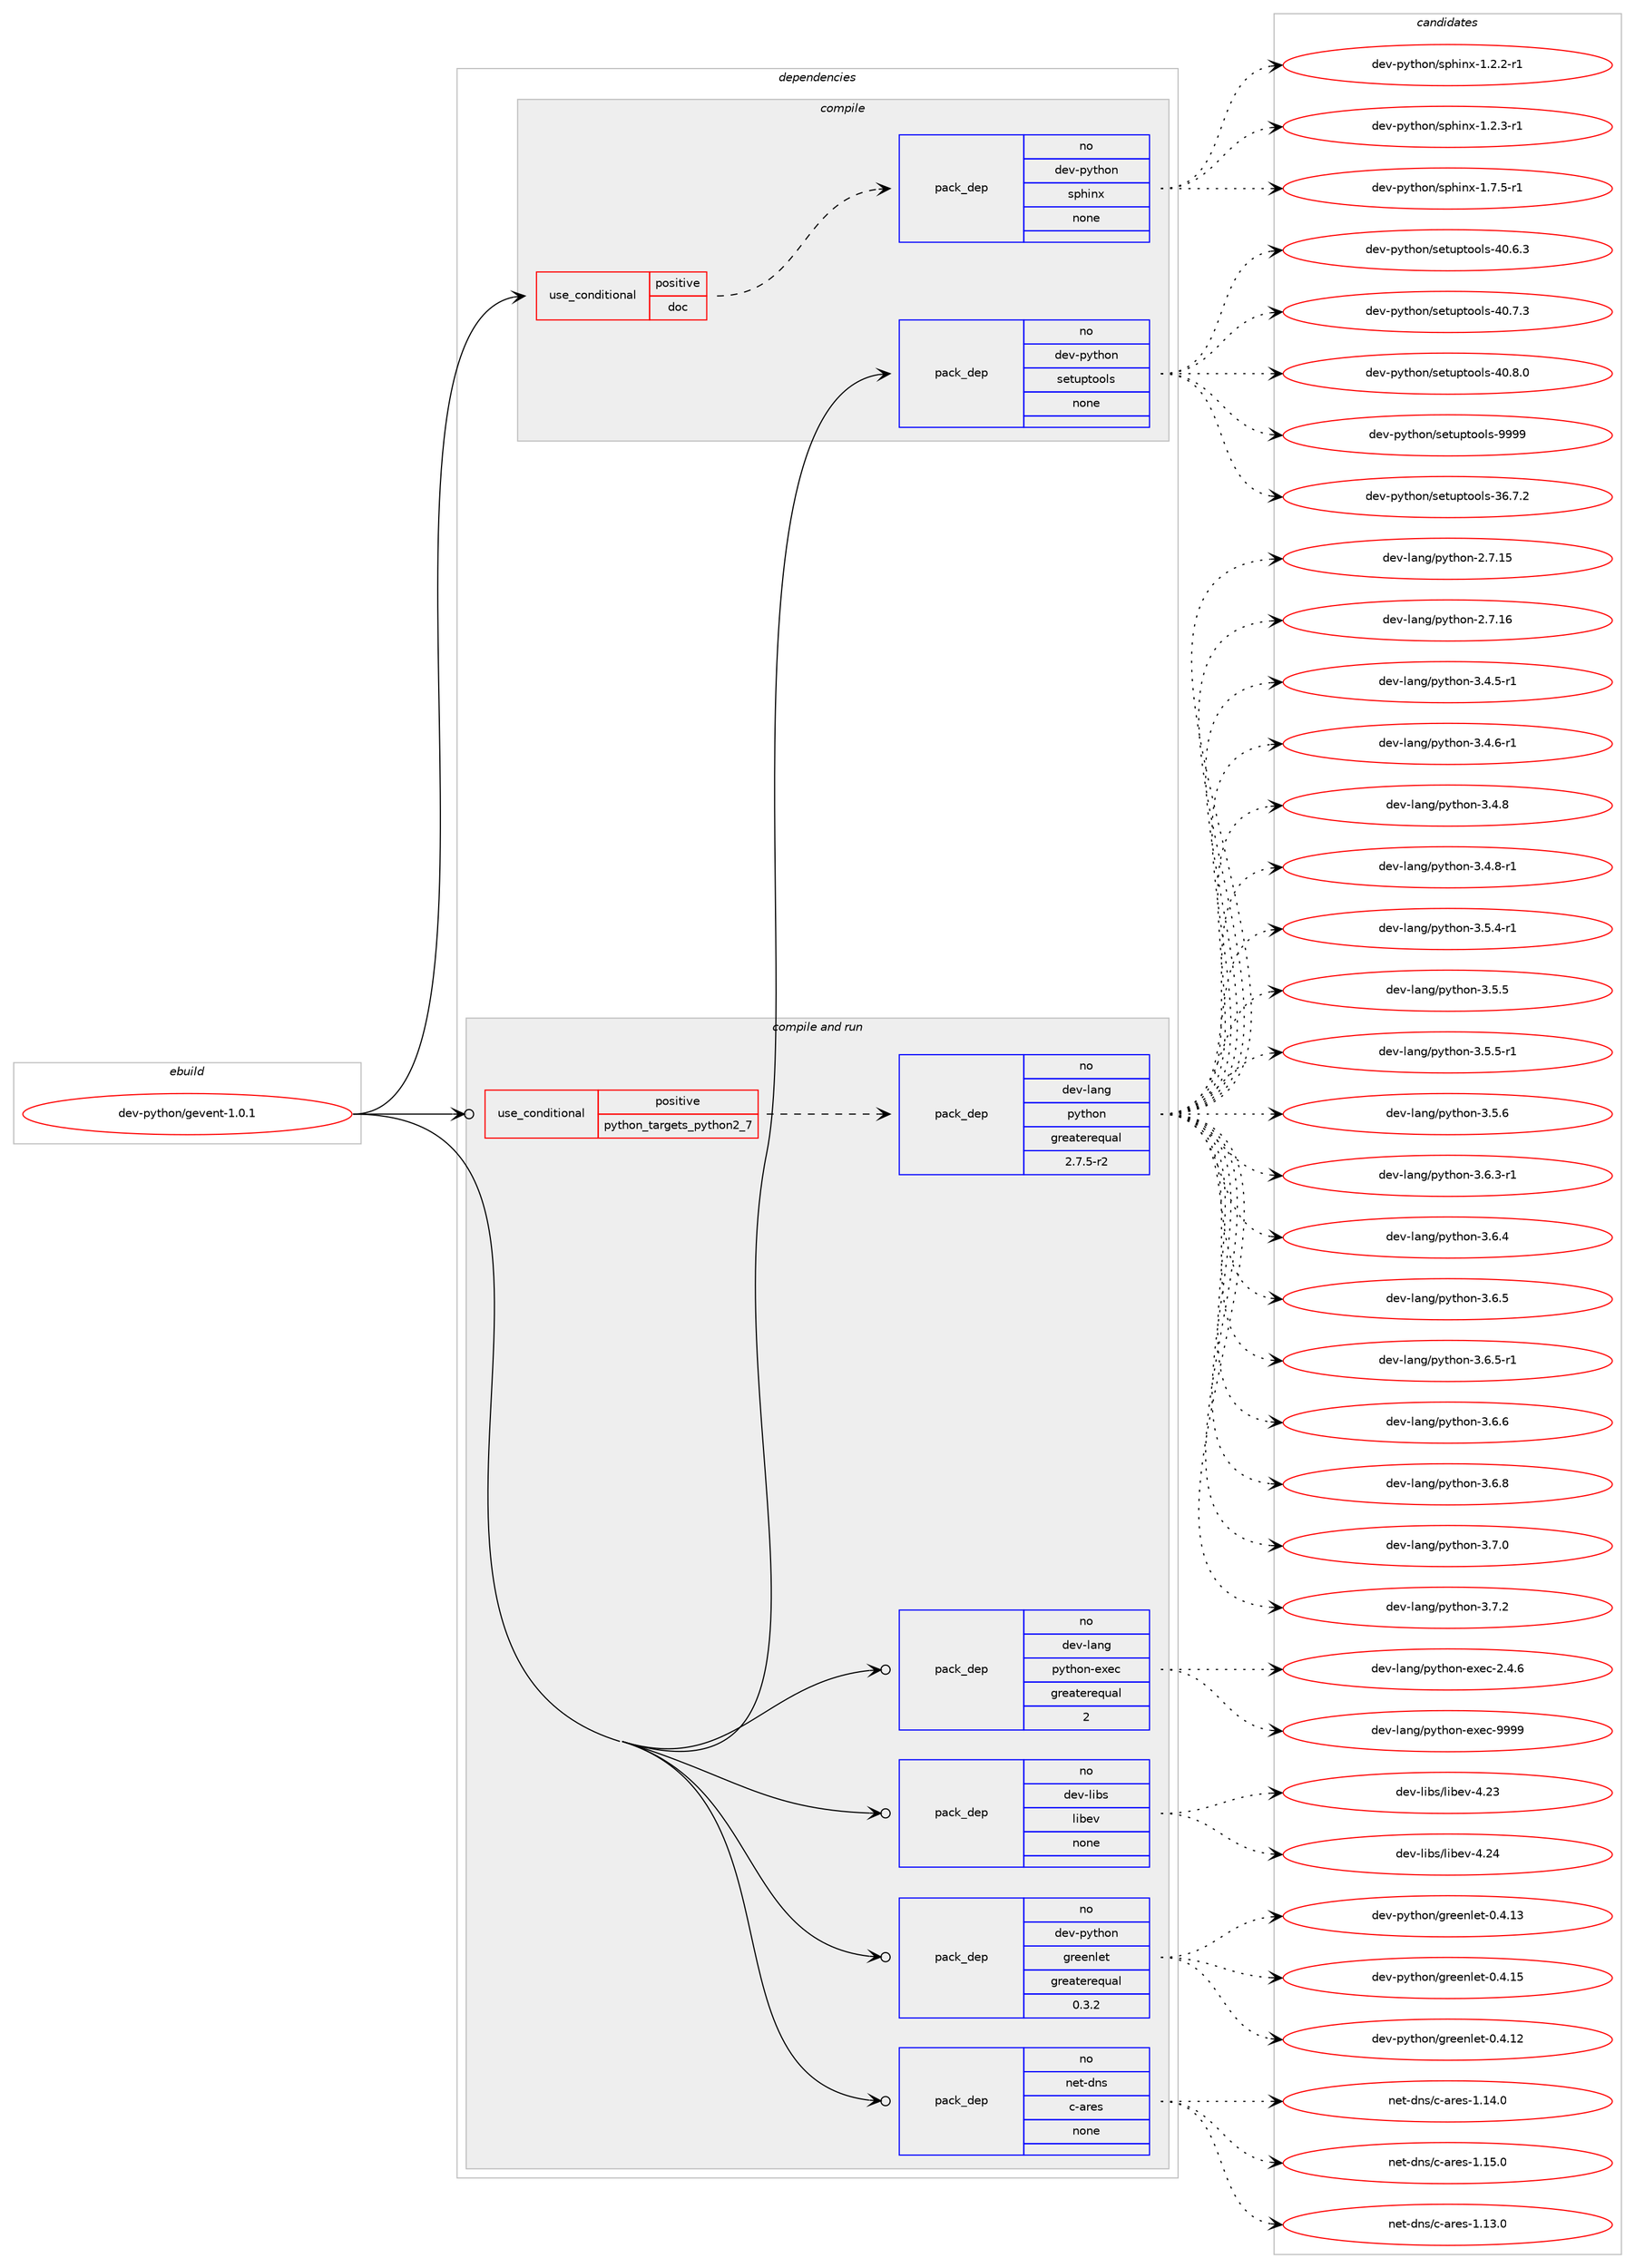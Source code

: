 digraph prolog {

# *************
# Graph options
# *************

newrank=true;
concentrate=true;
compound=true;
graph [rankdir=LR,fontname=Helvetica,fontsize=10,ranksep=1.5];#, ranksep=2.5, nodesep=0.2];
edge  [arrowhead=vee];
node  [fontname=Helvetica,fontsize=10];

# **********
# The ebuild
# **********

subgraph cluster_leftcol {
color=gray;
rank=same;
label=<<i>ebuild</i>>;
id [label="dev-python/gevent-1.0.1", color=red, width=4, href="../dev-python/gevent-1.0.1.svg"];
}

# ****************
# The dependencies
# ****************

subgraph cluster_midcol {
color=gray;
label=<<i>dependencies</i>>;
subgraph cluster_compile {
fillcolor="#eeeeee";
style=filled;
label=<<i>compile</i>>;
subgraph cond374881 {
dependency1410929 [label=<<TABLE BORDER="0" CELLBORDER="1" CELLSPACING="0" CELLPADDING="4"><TR><TD ROWSPAN="3" CELLPADDING="10">use_conditional</TD></TR><TR><TD>positive</TD></TR><TR><TD>doc</TD></TR></TABLE>>, shape=none, color=red];
subgraph pack1012789 {
dependency1410930 [label=<<TABLE BORDER="0" CELLBORDER="1" CELLSPACING="0" CELLPADDING="4" WIDTH="220"><TR><TD ROWSPAN="6" CELLPADDING="30">pack_dep</TD></TR><TR><TD WIDTH="110">no</TD></TR><TR><TD>dev-python</TD></TR><TR><TD>sphinx</TD></TR><TR><TD>none</TD></TR><TR><TD></TD></TR></TABLE>>, shape=none, color=blue];
}
dependency1410929:e -> dependency1410930:w [weight=20,style="dashed",arrowhead="vee"];
}
id:e -> dependency1410929:w [weight=20,style="solid",arrowhead="vee"];
subgraph pack1012790 {
dependency1410931 [label=<<TABLE BORDER="0" CELLBORDER="1" CELLSPACING="0" CELLPADDING="4" WIDTH="220"><TR><TD ROWSPAN="6" CELLPADDING="30">pack_dep</TD></TR><TR><TD WIDTH="110">no</TD></TR><TR><TD>dev-python</TD></TR><TR><TD>setuptools</TD></TR><TR><TD>none</TD></TR><TR><TD></TD></TR></TABLE>>, shape=none, color=blue];
}
id:e -> dependency1410931:w [weight=20,style="solid",arrowhead="vee"];
}
subgraph cluster_compileandrun {
fillcolor="#eeeeee";
style=filled;
label=<<i>compile and run</i>>;
subgraph cond374882 {
dependency1410932 [label=<<TABLE BORDER="0" CELLBORDER="1" CELLSPACING="0" CELLPADDING="4"><TR><TD ROWSPAN="3" CELLPADDING="10">use_conditional</TD></TR><TR><TD>positive</TD></TR><TR><TD>python_targets_python2_7</TD></TR></TABLE>>, shape=none, color=red];
subgraph pack1012791 {
dependency1410933 [label=<<TABLE BORDER="0" CELLBORDER="1" CELLSPACING="0" CELLPADDING="4" WIDTH="220"><TR><TD ROWSPAN="6" CELLPADDING="30">pack_dep</TD></TR><TR><TD WIDTH="110">no</TD></TR><TR><TD>dev-lang</TD></TR><TR><TD>python</TD></TR><TR><TD>greaterequal</TD></TR><TR><TD>2.7.5-r2</TD></TR></TABLE>>, shape=none, color=blue];
}
dependency1410932:e -> dependency1410933:w [weight=20,style="dashed",arrowhead="vee"];
}
id:e -> dependency1410932:w [weight=20,style="solid",arrowhead="odotvee"];
subgraph pack1012792 {
dependency1410934 [label=<<TABLE BORDER="0" CELLBORDER="1" CELLSPACING="0" CELLPADDING="4" WIDTH="220"><TR><TD ROWSPAN="6" CELLPADDING="30">pack_dep</TD></TR><TR><TD WIDTH="110">no</TD></TR><TR><TD>dev-lang</TD></TR><TR><TD>python-exec</TD></TR><TR><TD>greaterequal</TD></TR><TR><TD>2</TD></TR></TABLE>>, shape=none, color=blue];
}
id:e -> dependency1410934:w [weight=20,style="solid",arrowhead="odotvee"];
subgraph pack1012793 {
dependency1410935 [label=<<TABLE BORDER="0" CELLBORDER="1" CELLSPACING="0" CELLPADDING="4" WIDTH="220"><TR><TD ROWSPAN="6" CELLPADDING="30">pack_dep</TD></TR><TR><TD WIDTH="110">no</TD></TR><TR><TD>dev-libs</TD></TR><TR><TD>libev</TD></TR><TR><TD>none</TD></TR><TR><TD></TD></TR></TABLE>>, shape=none, color=blue];
}
id:e -> dependency1410935:w [weight=20,style="solid",arrowhead="odotvee"];
subgraph pack1012794 {
dependency1410936 [label=<<TABLE BORDER="0" CELLBORDER="1" CELLSPACING="0" CELLPADDING="4" WIDTH="220"><TR><TD ROWSPAN="6" CELLPADDING="30">pack_dep</TD></TR><TR><TD WIDTH="110">no</TD></TR><TR><TD>dev-python</TD></TR><TR><TD>greenlet</TD></TR><TR><TD>greaterequal</TD></TR><TR><TD>0.3.2</TD></TR></TABLE>>, shape=none, color=blue];
}
id:e -> dependency1410936:w [weight=20,style="solid",arrowhead="odotvee"];
subgraph pack1012795 {
dependency1410937 [label=<<TABLE BORDER="0" CELLBORDER="1" CELLSPACING="0" CELLPADDING="4" WIDTH="220"><TR><TD ROWSPAN="6" CELLPADDING="30">pack_dep</TD></TR><TR><TD WIDTH="110">no</TD></TR><TR><TD>net-dns</TD></TR><TR><TD>c-ares</TD></TR><TR><TD>none</TD></TR><TR><TD></TD></TR></TABLE>>, shape=none, color=blue];
}
id:e -> dependency1410937:w [weight=20,style="solid",arrowhead="odotvee"];
}
subgraph cluster_run {
fillcolor="#eeeeee";
style=filled;
label=<<i>run</i>>;
}
}

# **************
# The candidates
# **************

subgraph cluster_choices {
rank=same;
color=gray;
label=<<i>candidates</i>>;

subgraph choice1012789 {
color=black;
nodesep=1;
choice10010111845112121116104111110471151121041051101204549465046504511449 [label="dev-python/sphinx-1.2.2-r1", color=red, width=4,href="../dev-python/sphinx-1.2.2-r1.svg"];
choice10010111845112121116104111110471151121041051101204549465046514511449 [label="dev-python/sphinx-1.2.3-r1", color=red, width=4,href="../dev-python/sphinx-1.2.3-r1.svg"];
choice10010111845112121116104111110471151121041051101204549465546534511449 [label="dev-python/sphinx-1.7.5-r1", color=red, width=4,href="../dev-python/sphinx-1.7.5-r1.svg"];
dependency1410930:e -> choice10010111845112121116104111110471151121041051101204549465046504511449:w [style=dotted,weight="100"];
dependency1410930:e -> choice10010111845112121116104111110471151121041051101204549465046514511449:w [style=dotted,weight="100"];
dependency1410930:e -> choice10010111845112121116104111110471151121041051101204549465546534511449:w [style=dotted,weight="100"];
}
subgraph choice1012790 {
color=black;
nodesep=1;
choice100101118451121211161041111104711510111611711211611111110811545515446554650 [label="dev-python/setuptools-36.7.2", color=red, width=4,href="../dev-python/setuptools-36.7.2.svg"];
choice100101118451121211161041111104711510111611711211611111110811545524846544651 [label="dev-python/setuptools-40.6.3", color=red, width=4,href="../dev-python/setuptools-40.6.3.svg"];
choice100101118451121211161041111104711510111611711211611111110811545524846554651 [label="dev-python/setuptools-40.7.3", color=red, width=4,href="../dev-python/setuptools-40.7.3.svg"];
choice100101118451121211161041111104711510111611711211611111110811545524846564648 [label="dev-python/setuptools-40.8.0", color=red, width=4,href="../dev-python/setuptools-40.8.0.svg"];
choice10010111845112121116104111110471151011161171121161111111081154557575757 [label="dev-python/setuptools-9999", color=red, width=4,href="../dev-python/setuptools-9999.svg"];
dependency1410931:e -> choice100101118451121211161041111104711510111611711211611111110811545515446554650:w [style=dotted,weight="100"];
dependency1410931:e -> choice100101118451121211161041111104711510111611711211611111110811545524846544651:w [style=dotted,weight="100"];
dependency1410931:e -> choice100101118451121211161041111104711510111611711211611111110811545524846554651:w [style=dotted,weight="100"];
dependency1410931:e -> choice100101118451121211161041111104711510111611711211611111110811545524846564648:w [style=dotted,weight="100"];
dependency1410931:e -> choice10010111845112121116104111110471151011161171121161111111081154557575757:w [style=dotted,weight="100"];
}
subgraph choice1012791 {
color=black;
nodesep=1;
choice10010111845108971101034711212111610411111045504655464953 [label="dev-lang/python-2.7.15", color=red, width=4,href="../dev-lang/python-2.7.15.svg"];
choice10010111845108971101034711212111610411111045504655464954 [label="dev-lang/python-2.7.16", color=red, width=4,href="../dev-lang/python-2.7.16.svg"];
choice1001011184510897110103471121211161041111104551465246534511449 [label="dev-lang/python-3.4.5-r1", color=red, width=4,href="../dev-lang/python-3.4.5-r1.svg"];
choice1001011184510897110103471121211161041111104551465246544511449 [label="dev-lang/python-3.4.6-r1", color=red, width=4,href="../dev-lang/python-3.4.6-r1.svg"];
choice100101118451089711010347112121116104111110455146524656 [label="dev-lang/python-3.4.8", color=red, width=4,href="../dev-lang/python-3.4.8.svg"];
choice1001011184510897110103471121211161041111104551465246564511449 [label="dev-lang/python-3.4.8-r1", color=red, width=4,href="../dev-lang/python-3.4.8-r1.svg"];
choice1001011184510897110103471121211161041111104551465346524511449 [label="dev-lang/python-3.5.4-r1", color=red, width=4,href="../dev-lang/python-3.5.4-r1.svg"];
choice100101118451089711010347112121116104111110455146534653 [label="dev-lang/python-3.5.5", color=red, width=4,href="../dev-lang/python-3.5.5.svg"];
choice1001011184510897110103471121211161041111104551465346534511449 [label="dev-lang/python-3.5.5-r1", color=red, width=4,href="../dev-lang/python-3.5.5-r1.svg"];
choice100101118451089711010347112121116104111110455146534654 [label="dev-lang/python-3.5.6", color=red, width=4,href="../dev-lang/python-3.5.6.svg"];
choice1001011184510897110103471121211161041111104551465446514511449 [label="dev-lang/python-3.6.3-r1", color=red, width=4,href="../dev-lang/python-3.6.3-r1.svg"];
choice100101118451089711010347112121116104111110455146544652 [label="dev-lang/python-3.6.4", color=red, width=4,href="../dev-lang/python-3.6.4.svg"];
choice100101118451089711010347112121116104111110455146544653 [label="dev-lang/python-3.6.5", color=red, width=4,href="../dev-lang/python-3.6.5.svg"];
choice1001011184510897110103471121211161041111104551465446534511449 [label="dev-lang/python-3.6.5-r1", color=red, width=4,href="../dev-lang/python-3.6.5-r1.svg"];
choice100101118451089711010347112121116104111110455146544654 [label="dev-lang/python-3.6.6", color=red, width=4,href="../dev-lang/python-3.6.6.svg"];
choice100101118451089711010347112121116104111110455146544656 [label="dev-lang/python-3.6.8", color=red, width=4,href="../dev-lang/python-3.6.8.svg"];
choice100101118451089711010347112121116104111110455146554648 [label="dev-lang/python-3.7.0", color=red, width=4,href="../dev-lang/python-3.7.0.svg"];
choice100101118451089711010347112121116104111110455146554650 [label="dev-lang/python-3.7.2", color=red, width=4,href="../dev-lang/python-3.7.2.svg"];
dependency1410933:e -> choice10010111845108971101034711212111610411111045504655464953:w [style=dotted,weight="100"];
dependency1410933:e -> choice10010111845108971101034711212111610411111045504655464954:w [style=dotted,weight="100"];
dependency1410933:e -> choice1001011184510897110103471121211161041111104551465246534511449:w [style=dotted,weight="100"];
dependency1410933:e -> choice1001011184510897110103471121211161041111104551465246544511449:w [style=dotted,weight="100"];
dependency1410933:e -> choice100101118451089711010347112121116104111110455146524656:w [style=dotted,weight="100"];
dependency1410933:e -> choice1001011184510897110103471121211161041111104551465246564511449:w [style=dotted,weight="100"];
dependency1410933:e -> choice1001011184510897110103471121211161041111104551465346524511449:w [style=dotted,weight="100"];
dependency1410933:e -> choice100101118451089711010347112121116104111110455146534653:w [style=dotted,weight="100"];
dependency1410933:e -> choice1001011184510897110103471121211161041111104551465346534511449:w [style=dotted,weight="100"];
dependency1410933:e -> choice100101118451089711010347112121116104111110455146534654:w [style=dotted,weight="100"];
dependency1410933:e -> choice1001011184510897110103471121211161041111104551465446514511449:w [style=dotted,weight="100"];
dependency1410933:e -> choice100101118451089711010347112121116104111110455146544652:w [style=dotted,weight="100"];
dependency1410933:e -> choice100101118451089711010347112121116104111110455146544653:w [style=dotted,weight="100"];
dependency1410933:e -> choice1001011184510897110103471121211161041111104551465446534511449:w [style=dotted,weight="100"];
dependency1410933:e -> choice100101118451089711010347112121116104111110455146544654:w [style=dotted,weight="100"];
dependency1410933:e -> choice100101118451089711010347112121116104111110455146544656:w [style=dotted,weight="100"];
dependency1410933:e -> choice100101118451089711010347112121116104111110455146554648:w [style=dotted,weight="100"];
dependency1410933:e -> choice100101118451089711010347112121116104111110455146554650:w [style=dotted,weight="100"];
}
subgraph choice1012792 {
color=black;
nodesep=1;
choice1001011184510897110103471121211161041111104510112010199455046524654 [label="dev-lang/python-exec-2.4.6", color=red, width=4,href="../dev-lang/python-exec-2.4.6.svg"];
choice10010111845108971101034711212111610411111045101120101994557575757 [label="dev-lang/python-exec-9999", color=red, width=4,href="../dev-lang/python-exec-9999.svg"];
dependency1410934:e -> choice1001011184510897110103471121211161041111104510112010199455046524654:w [style=dotted,weight="100"];
dependency1410934:e -> choice10010111845108971101034711212111610411111045101120101994557575757:w [style=dotted,weight="100"];
}
subgraph choice1012793 {
color=black;
nodesep=1;
choice100101118451081059811547108105981011184552465051 [label="dev-libs/libev-4.23", color=red, width=4,href="../dev-libs/libev-4.23.svg"];
choice100101118451081059811547108105981011184552465052 [label="dev-libs/libev-4.24", color=red, width=4,href="../dev-libs/libev-4.24.svg"];
dependency1410935:e -> choice100101118451081059811547108105981011184552465051:w [style=dotted,weight="100"];
dependency1410935:e -> choice100101118451081059811547108105981011184552465052:w [style=dotted,weight="100"];
}
subgraph choice1012794 {
color=black;
nodesep=1;
choice100101118451121211161041111104710311410110111010810111645484652464950 [label="dev-python/greenlet-0.4.12", color=red, width=4,href="../dev-python/greenlet-0.4.12.svg"];
choice100101118451121211161041111104710311410110111010810111645484652464951 [label="dev-python/greenlet-0.4.13", color=red, width=4,href="../dev-python/greenlet-0.4.13.svg"];
choice100101118451121211161041111104710311410110111010810111645484652464953 [label="dev-python/greenlet-0.4.15", color=red, width=4,href="../dev-python/greenlet-0.4.15.svg"];
dependency1410936:e -> choice100101118451121211161041111104710311410110111010810111645484652464950:w [style=dotted,weight="100"];
dependency1410936:e -> choice100101118451121211161041111104710311410110111010810111645484652464951:w [style=dotted,weight="100"];
dependency1410936:e -> choice100101118451121211161041111104710311410110111010810111645484652464953:w [style=dotted,weight="100"];
}
subgraph choice1012795 {
color=black;
nodesep=1;
choice110101116451001101154799459711410111545494649514648 [label="net-dns/c-ares-1.13.0", color=red, width=4,href="../net-dns/c-ares-1.13.0.svg"];
choice110101116451001101154799459711410111545494649524648 [label="net-dns/c-ares-1.14.0", color=red, width=4,href="../net-dns/c-ares-1.14.0.svg"];
choice110101116451001101154799459711410111545494649534648 [label="net-dns/c-ares-1.15.0", color=red, width=4,href="../net-dns/c-ares-1.15.0.svg"];
dependency1410937:e -> choice110101116451001101154799459711410111545494649514648:w [style=dotted,weight="100"];
dependency1410937:e -> choice110101116451001101154799459711410111545494649524648:w [style=dotted,weight="100"];
dependency1410937:e -> choice110101116451001101154799459711410111545494649534648:w [style=dotted,weight="100"];
}
}

}
